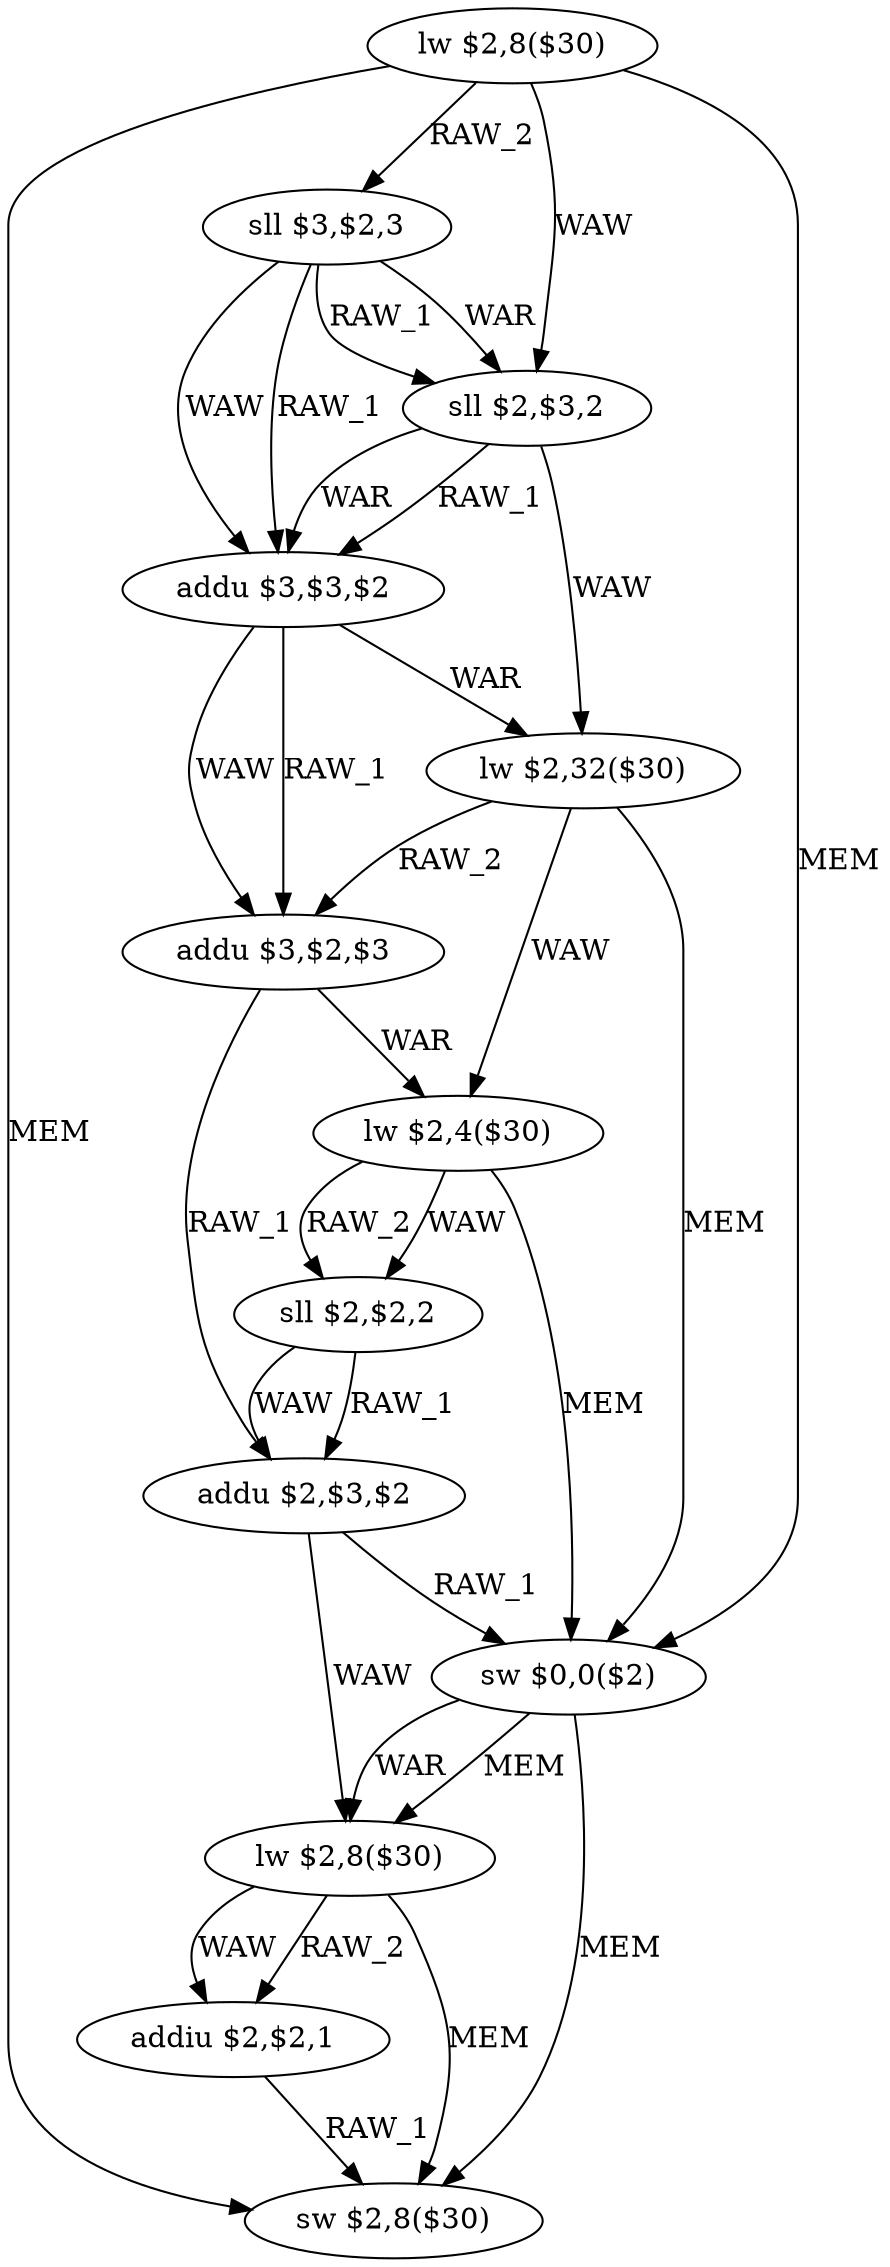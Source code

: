 digraph G1 {
node [shape = ellipse];
i0 [label = "lw $2,8($30)"] ;
i0 ->  i1 [label= "RAW_2"];
i0 ->  i2 [label= "WAW"];
i0 ->  i9 [label= "MEM"];
i0 ->  i12 [label= "MEM"];
i1 [label = "sll $3,$2,3"] ;
i1 ->  i2 [label= "RAW_1"];
i1 ->  i2 [label= "WAR"];
i1 ->  i3 [label= "RAW_1"];
i1 ->  i3 [label= "WAW"];
i2 [label = "sll $2,$3,2"] ;
i2 ->  i3 [label= "RAW_1"];
i2 ->  i3 [label= "WAR"];
i2 ->  i4 [label= "WAW"];
i3 [label = "addu $3,$3,$2"] ;
i3 ->  i4 [label= "WAR"];
i3 ->  i5 [label= "RAW_1"];
i3 ->  i5 [label= "WAW"];
i4 [label = "lw $2,32($30)"] ;
i4 ->  i5 [label= "RAW_2"];
i4 ->  i6 [label= "WAW"];
i4 ->  i9 [label= "MEM"];
i5 [label = "addu $3,$2,$3"] ;
i5 ->  i6 [label= "WAR"];
i5 ->  i8 [label= "RAW_1"];
i6 [label = "lw $2,4($30)"] ;
i6 ->  i7 [label= "RAW_2"];
i6 ->  i7 [label= "WAW"];
i6 ->  i9 [label= "MEM"];
i7 [label = "sll $2,$2,2"] ;
i7 ->  i8 [label= "RAW_1"];
i7 ->  i8 [label= "WAW"];
i8 [label = "addu $2,$3,$2"] ;
i8 ->  i9 [label= "RAW_1"];
i8 ->  i10 [label= "WAW"];
i9 [label = "sw $0,0($2)"] ;
i9 ->  i10 [label= "WAR"];
i9 ->  i10 [label= "MEM"];
i9 ->  i12 [label= "MEM"];
i10 [label = "lw $2,8($30)"] ;
i10 ->  i11 [label= "RAW_2"];
i10 ->  i11 [label= "WAW"];
i10 ->  i12 [label= "MEM"];
i11 [label = "addiu $2,$2,1"] ;
i11 ->  i12 [label= "RAW_1"];
i12 [label = "sw $2,8($30)"] ;
}
